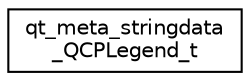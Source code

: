 digraph "Graphical Class Hierarchy"
{
  edge [fontname="Helvetica",fontsize="10",labelfontname="Helvetica",labelfontsize="10"];
  node [fontname="Helvetica",fontsize="10",shape=record];
  rankdir="LR";
  Node1 [label="qt_meta_stringdata\l_QCPLegend_t",height=0.2,width=0.4,color="black", fillcolor="white", style="filled",URL="$structqt__meta__stringdata___q_c_p_legend__t.html"];
}
